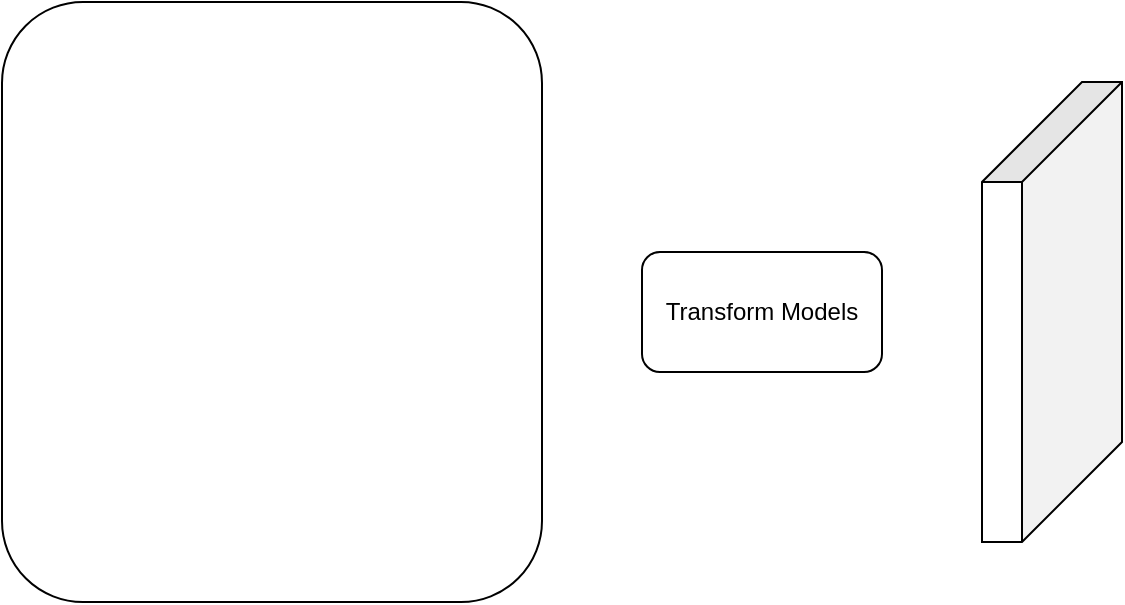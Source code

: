 <mxfile version="14.0.3" type="github">
  <diagram id="0ntqZZvW9Y4HP-CUcbOq" name="Page-1">
    <mxGraphModel dx="2032" dy="1165" grid="1" gridSize="10" guides="1" tooltips="1" connect="1" arrows="1" fold="1" page="1" pageScale="1" pageWidth="827" pageHeight="1169" math="0" shadow="0">
      <root>
        <mxCell id="0" />
        <mxCell id="1" parent="0" />
        <mxCell id="OqhXeZfUzXwnRQt4lZv1-3" value="" style="shape=cube;whiteSpace=wrap;html=1;boundedLbl=1;backgroundOutline=1;darkOpacity=0.05;darkOpacity2=0.1;rotation=90;size=50;" vertex="1" parent="1">
          <mxGeometry x="-370" y="320" width="230" height="70" as="geometry" />
        </mxCell>
        <mxCell id="OqhXeZfUzXwnRQt4lZv1-4" value="" style="rounded=1;whiteSpace=wrap;html=1;" vertex="1" parent="1">
          <mxGeometry x="-780" y="200" width="270" height="300" as="geometry" />
        </mxCell>
        <mxCell id="OqhXeZfUzXwnRQt4lZv1-5" value="Transform Models" style="rounded=1;whiteSpace=wrap;html=1;" vertex="1" parent="1">
          <mxGeometry x="-460" y="325" width="120" height="60" as="geometry" />
        </mxCell>
      </root>
    </mxGraphModel>
  </diagram>
</mxfile>
